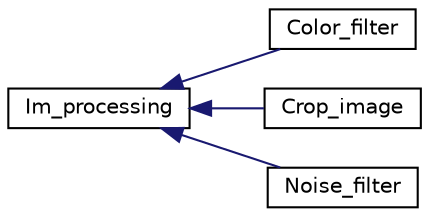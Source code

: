 digraph "Graphical Class Hierarchy"
{
  edge [fontname="Helvetica",fontsize="10",labelfontname="Helvetica",labelfontsize="10"];
  node [fontname="Helvetica",fontsize="10",shape=record];
  rankdir="LR";
  Node1 [label="Im_processing",height=0.2,width=0.4,color="black", fillcolor="white", style="filled",URL="$class_im__processing.html"];
  Node1 -> Node2 [dir="back",color="midnightblue",fontsize="10",style="solid",fontname="Helvetica"];
  Node2 [label="Color_filter",height=0.2,width=0.4,color="black", fillcolor="white", style="filled",URL="$class_color__filter.html"];
  Node1 -> Node3 [dir="back",color="midnightblue",fontsize="10",style="solid",fontname="Helvetica"];
  Node3 [label="Crop_image",height=0.2,width=0.4,color="black", fillcolor="white", style="filled",URL="$class_crop__image.html"];
  Node1 -> Node4 [dir="back",color="midnightblue",fontsize="10",style="solid",fontname="Helvetica"];
  Node4 [label="Noise_filter",height=0.2,width=0.4,color="black", fillcolor="white", style="filled",URL="$class_noise__filter.html"];
}
